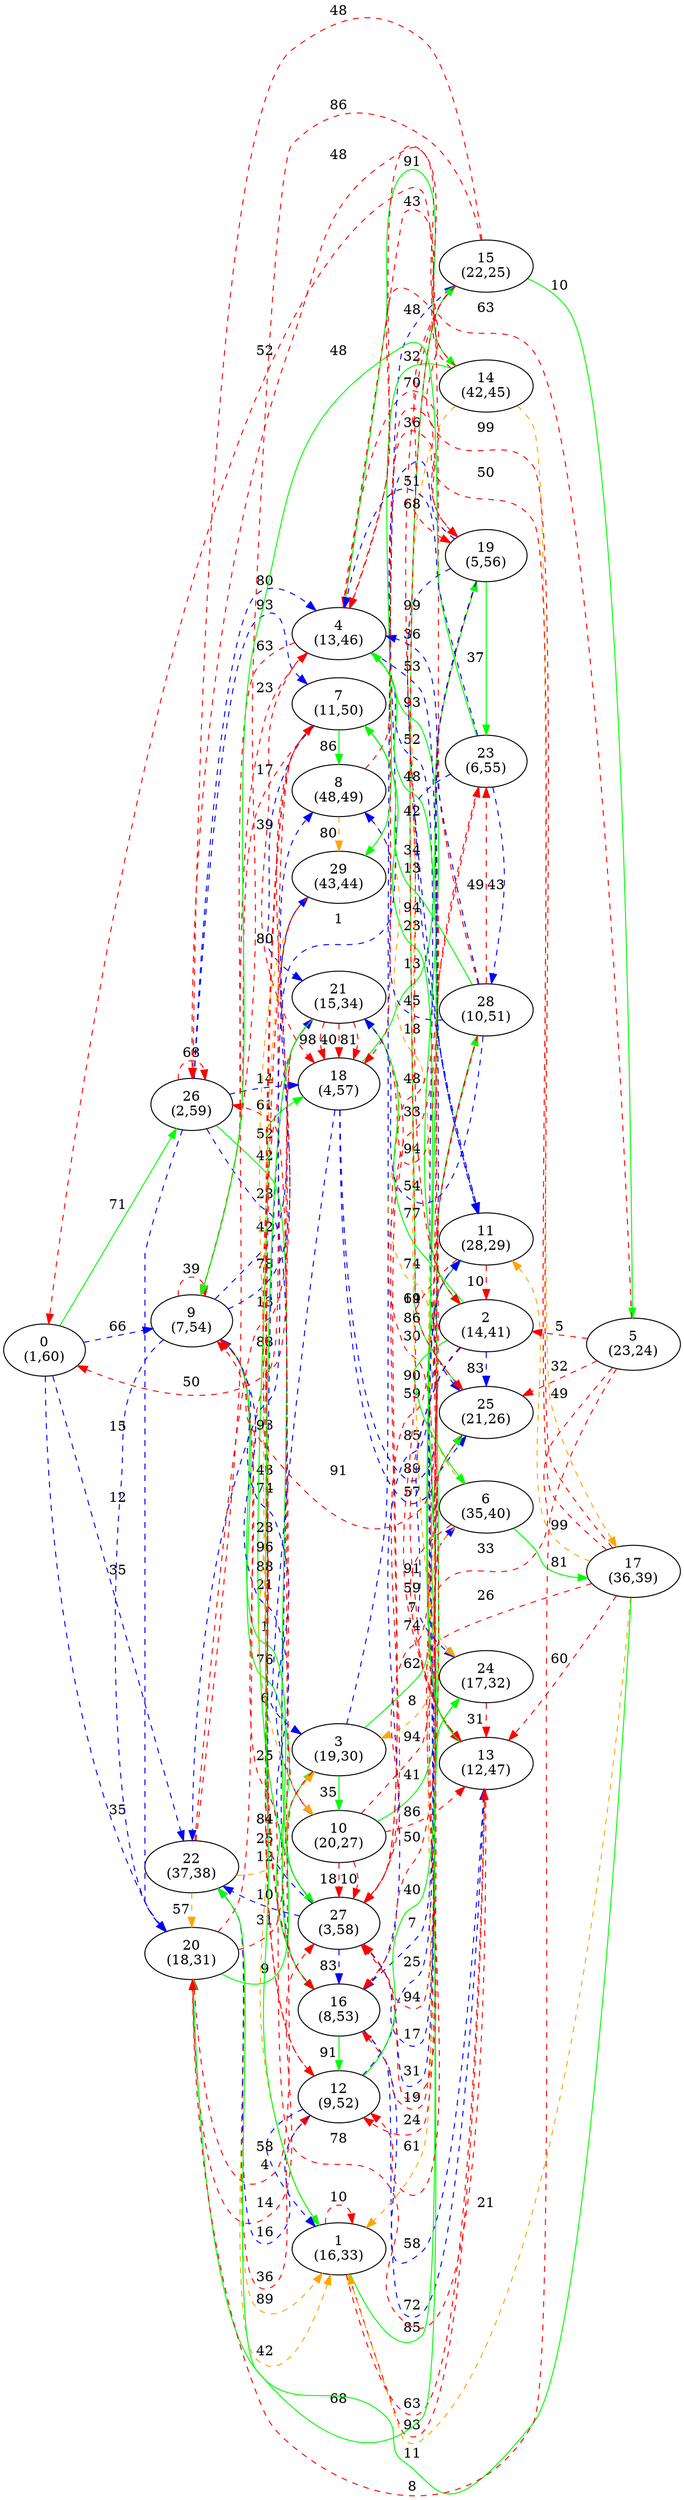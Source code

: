 digraph G {
ranksep = "equally";
rankdir = LR;
{rank = same; "0
(1,60)"; };
{rank = same; "26
(2,59)"; "9
(7,54)"; "20
(18,31)"; "22
(37,38)"; };
{rank = same; "27
(3,58)"; "4
(13,46)"; "18
(4,57)"; "7
(11,50)"; "16
(8,53)"; "10
(20,27)"; "29
(43,44)"; "8
(48,49)"; "3
(19,30)"; "21
(15,34)"; "1
(16,33)"; "12
(9,52)"; };
{rank = same; "6
(35,40)"; "25
(21,26)"; "19
(5,56)"; "2
(14,41)"; "14
(42,45)"; "11
(28,29)"; "13
(12,47)"; "28
(10,51)"; "15
(22,25)"; "23
(6,55)"; "24
(17,32)"; };
{rank = same; "17
(36,39)"; "5
(23,24)"; };
{rank = same; };
"0
(1,60)"->"26
(2,59)"[label="71" color = "green"];
"0
(1,60)"->"9
(7,54)"[label="66" color = "blue" style = "dashed"];
"0
(1,60)"->"20
(18,31)"[label="35" color = "blue" style = "dashed"];
"0
(1,60)"->"22
(37,38)"[label="35" color = "blue" style = "dashed"];
"26
(2,59)"->"27
(3,58)"[label="42" color = "green"];
"26
(2,59)"->"4
(13,46)"[label="80" color = "blue" style = "dashed"];
"26
(2,59)"->"18
(4,57)"[label="14" color = "blue" style = "dashed"];
"26
(2,59)"->"7
(11,50)"[label="93" color = "blue" style = "dashed"];
"26
(2,59)"->"26
(2,59)"[label="68" color = "red" style = "dashed"];
"26
(2,59)"->"16
(8,53)"[label="28" color = "blue" style = "dashed"];
"26
(2,59)"->"20
(18,31)"[label="15" color = "blue" style = "dashed"];
"9
(7,54)"->"16
(8,53)"[label="76" color = "green"];
"9
(7,54)"->"16
(8,53)"[label="1" color = "green"];
"9
(7,54)"->"10
(20,27)"[label="74" color = "blue" style = "dashed"];
"9
(7,54)"->"9
(7,54)"[label="39" color = "red" style = "dashed"];
"9
(7,54)"->"29
(43,44)"[label="78" color = "blue" style = "dashed"];
"9
(7,54)"->"20
(18,31)"[label="12" color = "blue" style = "dashed"];
"9
(7,54)"->"8
(48,49)"[label="42" color = "blue" style = "dashed"];
"20
(18,31)"->"27
(3,58)"[label="14" color = "red" style = "dashed"];
"20
(18,31)"->"7
(11,50)"[label="88" color = "red" style = "dashed"];
"20
(18,31)"->"3
(19,30)"[label="9" color = "green"];
"20
(18,31)"->"21
(15,34)"[label="31" color = "red" style = "dashed"];
"22
(37,38)"->"4
(13,46)"[label="23" color = "red" style = "dashed"];
"22
(37,38)"->"1
(16,33)"[label="42" color = "orange" style = "dashed"];
"22
(37,38)"->"20
(18,31)"[label="57" color = "orange" style = "dashed"];
"22
(37,38)"->"3
(19,30)"[label="12" color = "orange" style = "dashed"];
"22
(37,38)"->"7
(11,50)"[label="13" color = "red" style = "dashed"];
"22
(37,38)"->"1
(16,33)"[label="89" color = "orange" style = "dashed"];
"22
(37,38)"->"12
(9,52)"[label="36" color = "red" style = "dashed"];
"27
(3,58)"->"18
(4,57)"[label="52" color = "green"];
"27
(3,58)"->"6
(35,40)"[label="31" color = "blue" style = "dashed"];
"27
(3,58)"->"25
(21,26)"[label="17" color = "blue" style = "dashed"];
"27
(3,58)"->"16
(8,53)"[label="83" color = "blue" style = "dashed"];
"27
(3,58)"->"9
(7,54)"[label="21" color = "blue" style = "dashed"];
"27
(3,58)"->"21
(15,34)"[label="25" color = "blue" style = "dashed"];
"27
(3,58)"->"22
(37,38)"[label="10" color = "blue" style = "dashed"];
"4
(13,46)"->"19
(5,56)"[label="70" color = "red" style = "dashed"];
"4
(13,46)"->"2
(14,41)"[label="93" color = "green"];
"4
(13,46)"->"18
(4,57)"[label="39" color = "red" style = "dashed"];
"4
(13,46)"->"9
(7,54)"[label="63" color = "red" style = "dashed"];
"4
(13,46)"->"25
(21,26)"[label="52" color = "blue" style = "dashed"];
"4
(13,46)"->"14
(42,45)"[label="91" color = "green"];
"4
(13,46)"->"11
(28,29)"[label="53" color = "blue" style = "dashed"];
"18
(4,57)"->"19
(5,56)"[label="13" color = "green"];
"18
(4,57)"->"25
(21,26)"[label="57" color = "blue" style = "dashed"];
"18
(4,57)"->"11
(28,29)"[label="89" color = "blue" style = "dashed"];
"18
(4,57)"->"3
(19,30)"[label="6" color = "blue" style = "dashed"];
"7
(11,50)"->"13
(12,47)"[label="23" color = "green"];
"7
(11,50)"->"16
(8,53)"[label="43" color = "red" style = "dashed"];
"7
(11,50)"->"8
(48,49)"[label="86" color = "green"];
"7
(11,50)"->"21
(15,34)"[label="80" color = "blue" style = "dashed"];
"7
(11,50)"->"12
(9,52)"[label="88" color = "red" style = "dashed"];
"7
(11,50)"->"9
(7,54)"[label="17" color = "red" style = "dashed"];
"16
(8,53)"->"12
(9,52)"[label="91" color = "green"];
"16
(8,53)"->"13
(12,47)"[label="72" color = "blue" style = "dashed"];
"16
(8,53)"->"13
(12,47)"[label="58" color = "blue" style = "dashed"];
"16
(8,53)"->"11
(28,29)"[label="7" color = "blue" style = "dashed"];
"10
(20,27)"->"13
(12,47)"[label="86" color = "red" style = "dashed"];
"10
(20,27)"->"27
(3,58)"[label="18" color = "red" style = "dashed"];
"10
(20,27)"->"25
(21,26)"[label="41" color = "green"];
"10
(20,27)"->"27
(3,58)"[label="10" color = "red" style = "dashed"];
"10
(20,27)"->"28
(10,51)"[label="94" color = "red" style = "dashed"];
"10
(20,27)"->"26
(2,59)"[label="61" color = "red" style = "dashed"];
"29
(43,44)"->"12
(9,52)"[label="96" color = "red" style = "dashed"];
"29
(43,44)"->"10
(20,27)"[label="93" color = "orange" style = "dashed"];
"29
(43,44)"->"1
(16,33)"[label="25" color = "orange" style = "dashed"];
"8
(48,49)"->"19
(5,56)"[label="36" color = "red" style = "dashed"];
"8
(48,49)"->"13
(12,47)"[label="18" color = "orange" style = "dashed"];
"8
(48,49)"->"29
(43,44)"[label="80" color = "orange" style = "dashed"];
"3
(19,30)"->"10
(20,27)"[label="35" color = "green"];
"3
(19,30)"->"20
(18,31)"[label="4" color = "red" style = "dashed"];
"3
(19,30)"->"11
(28,29)"[label="62" color = "green"];
"3
(19,30)"->"15
(22,25)"[label="48" color = "blue" style = "dashed"];
"21
(15,34)"->"23
(6,55)"[label="94" color = "red" style = "dashed"];
"21
(15,34)"->"0
(1,60)"[label="50" color = "red" style = "dashed"];
"21
(15,34)"->"18
(4,57)"[label="40" color = "red" style = "dashed"];
"21
(15,34)"->"18
(4,57)"[label="81" color = "red" style = "dashed"];
"21
(15,34)"->"1
(16,33)"[label="84" color = "green"];
"21
(15,34)"->"13
(12,47)"[label="30" color = "red" style = "dashed"];
"21
(15,34)"->"16
(8,53)"[label="23" color = "red" style = "dashed"];
"21
(15,34)"->"18
(4,57)"[label="98" color = "red" style = "dashed"];
"1
(16,33)"->"1
(16,33)"[label="10" color = "red" style = "dashed"];
"1
(16,33)"->"24
(17,32)"[label="85" color = "green"];
"1
(16,33)"->"13
(12,47)"[label="63" color = "red" style = "dashed"];
"1
(16,33)"->"13
(12,47)"[label="93" color = "red" style = "dashed"];
"12
(9,52)"->"28
(10,51)"[label="40" color = "green"];
"12
(9,52)"->"22
(37,38)"[label="16" color = "blue" style = "dashed"];
"12
(9,52)"->"1
(16,33)"[label="58" color = "blue" style = "dashed"];
"12
(9,52)"->"11
(28,29)"[label="25" color = "blue" style = "dashed"];
"6
(35,40)"->"16
(8,53)"[label="19" color = "red" style = "dashed"];
"6
(35,40)"->"21
(15,34)"[label="74" color = "orange" style = "dashed"];
"6
(35,40)"->"17
(36,39)"[label="81" color = "green"];
"6
(35,40)"->"13
(12,47)"[label="91" color = "red" style = "dashed"];
"6
(35,40)"->"1
(16,33)"[label="61" color = "orange" style = "dashed"];
"6
(35,40)"->"3
(19,30)"[label="8" color = "orange" style = "dashed"];
"25
(21,26)"->"15
(22,25)"[label="14" color = "green"];
"25
(21,26)"->"12
(9,52)"[label="24" color = "red" style = "dashed"];
"19
(5,56)"->"27
(3,58)"[label="33" color = "red" style = "dashed"];
"19
(5,56)"->"23
(6,55)"[label="37" color = "green"];
"19
(5,56)"->"22
(37,38)"[label="1" color = "blue" style = "dashed"];
"19
(5,56)"->"16
(8,53)"[label="85" color = "blue" style = "dashed"];
"19
(5,56)"->"27
(3,58)"[label="59" color = "red" style = "dashed"];
"19
(5,56)"->"27
(3,58)"[label="48" color = "red" style = "dashed"];
"19
(5,56)"->"11
(28,29)"[label="99" color = "blue" style = "dashed"];
"2
(14,41)"->"27
(3,58)"[label="94" color = "red" style = "dashed"];
"2
(14,41)"->"21
(15,34)"[label="77" color = "green"];
"2
(14,41)"->"6
(35,40)"[label="90" color = "green"];
"2
(14,41)"->"25
(21,26)"[label="83" color = "blue" style = "dashed"];
"2
(14,41)"->"13
(12,47)"[label="59" color = "red" style = "dashed"];
"2
(14,41)"->"24
(17,32)"[label="7" color = "blue" style = "dashed"];
"14
(42,45)"->"24
(17,32)"[label="94" color = "orange" style = "dashed"];
"14
(42,45)"->"17
(36,39)"[label="49" color = "orange" style = "dashed"];
"14
(42,45)"->"26
(2,59)"[label="48" color = "red" style = "dashed"];
"14
(42,45)"->"4
(13,46)"[label="43" color = "red" style = "dashed"];
"14
(42,45)"->"29
(43,44)"[label="32" color = "green"];
"11
(28,29)"->"2
(14,41)"[label="10" color = "red" style = "dashed"];
"11
(28,29)"->"13
(12,47)"[label="86" color = "red" style = "dashed"];
"13
(12,47)"->"4
(13,46)"[label="48" color = "green"];
"13
(12,47)"->"9
(7,54)"[label="78" color = "red" style = "dashed"];
"28
(10,51)"->"0
(1,60)"[label="52" color = "red" style = "dashed"];
"28
(10,51)"->"16
(8,53)"[label="50" color = "red" style = "dashed"];
"28
(10,51)"->"7
(11,50)"[label="13" color = "green"];
"28
(10,51)"->"23
(6,55)"[label="49" color = "red" style = "dashed"];
"28
(10,51)"->"21
(15,34)"[label="54" color = "blue" style = "dashed"];
"28
(10,51)"->"8
(48,49)"[label="45" color = "blue" style = "dashed"];
"28
(10,51)"->"9
(7,54)"[label="91" color = "red" style = "dashed"];
"28
(10,51)"->"4
(13,46)"[label="36" color = "blue" style = "dashed"];
"15
(22,25)"->"9
(7,54)"[label="86" color = "red" style = "dashed"];
"15
(22,25)"->"26
(2,59)"[label="48" color = "red" style = "dashed"];
"15
(22,25)"->"25
(21,26)"[label="69" color = "red" style = "dashed"];
"15
(22,25)"->"5
(23,24)"[label="10" color = "green"];
"15
(22,25)"->"19
(5,56)"[label="68" color = "red" style = "dashed"];
"15
(22,25)"->"2
(14,41)"[label="34" color = "red" style = "dashed"];
"23
(6,55)"->"9
(7,54)"[label="48" color = "green"];
"23
(6,55)"->"11
(28,29)"[label="42" color = "blue" style = "dashed"];
"23
(6,55)"->"4
(13,46)"[label="51" color = "blue" style = "dashed"];
"23
(6,55)"->"28
(10,51)"[label="43" color = "blue" style = "dashed"];
"23
(6,55)"->"27
(3,58)"[label="74" color = "red" style = "dashed"];
"24
(17,32)"->"13
(12,47)"[label="31" color = "red" style = "dashed"];
"24
(17,32)"->"20
(18,31)"[label="68" color = "green"];
"17
(36,39)"->"27
(3,58)"[label="26" color = "red" style = "dashed"];
"17
(36,39)"->"13
(12,47)"[label="60" color = "red" style = "dashed"];
"17
(36,39)"->"11
(28,29)"[label="99" color = "orange" style = "dashed"];
"17
(36,39)"->"22
(37,38)"[label="11" color = "green"];
"17
(36,39)"->"18
(4,57)"[label="50" color = "red" style = "dashed"];
"17
(36,39)"->"4
(13,46)"[label="99" color = "red" style = "dashed"];
"17
(36,39)"->"1
(16,33)"[label="21" color = "orange" style = "dashed"];
"5
(23,24)"->"4
(13,46)"[label="63" color = "red" style = "dashed"];
"5
(23,24)"->"25
(21,26)"[label="32" color = "red" style = "dashed"];
"5
(23,24)"->"2
(14,41)"[label="5" color = "red" style = "dashed"];
"5
(23,24)"->"20
(18,31)"[label="8" color = "red" style = "dashed"];
"5
(23,24)"->"12
(9,52)"[label="33" color = "red" style = "dashed"];
}
